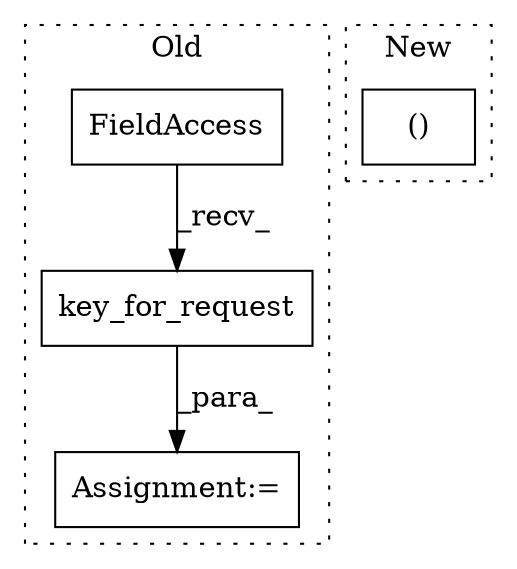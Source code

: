 digraph G {
subgraph cluster0 {
1 [label="key_for_request" a="32" s="14380,14400" l="16,1" shape="box"];
3 [label="FieldAccess" a="22" s="14366" l="13" shape="box"];
4 [label="Assignment:=" a="7" s="14417" l="1" shape="box"];
label = "Old";
style="dotted";
}
subgraph cluster1 {
2 [label="()" a="106" s="13083" l="23" shape="box"];
label = "New";
style="dotted";
}
1 -> 4 [label="_para_"];
3 -> 1 [label="_recv_"];
}